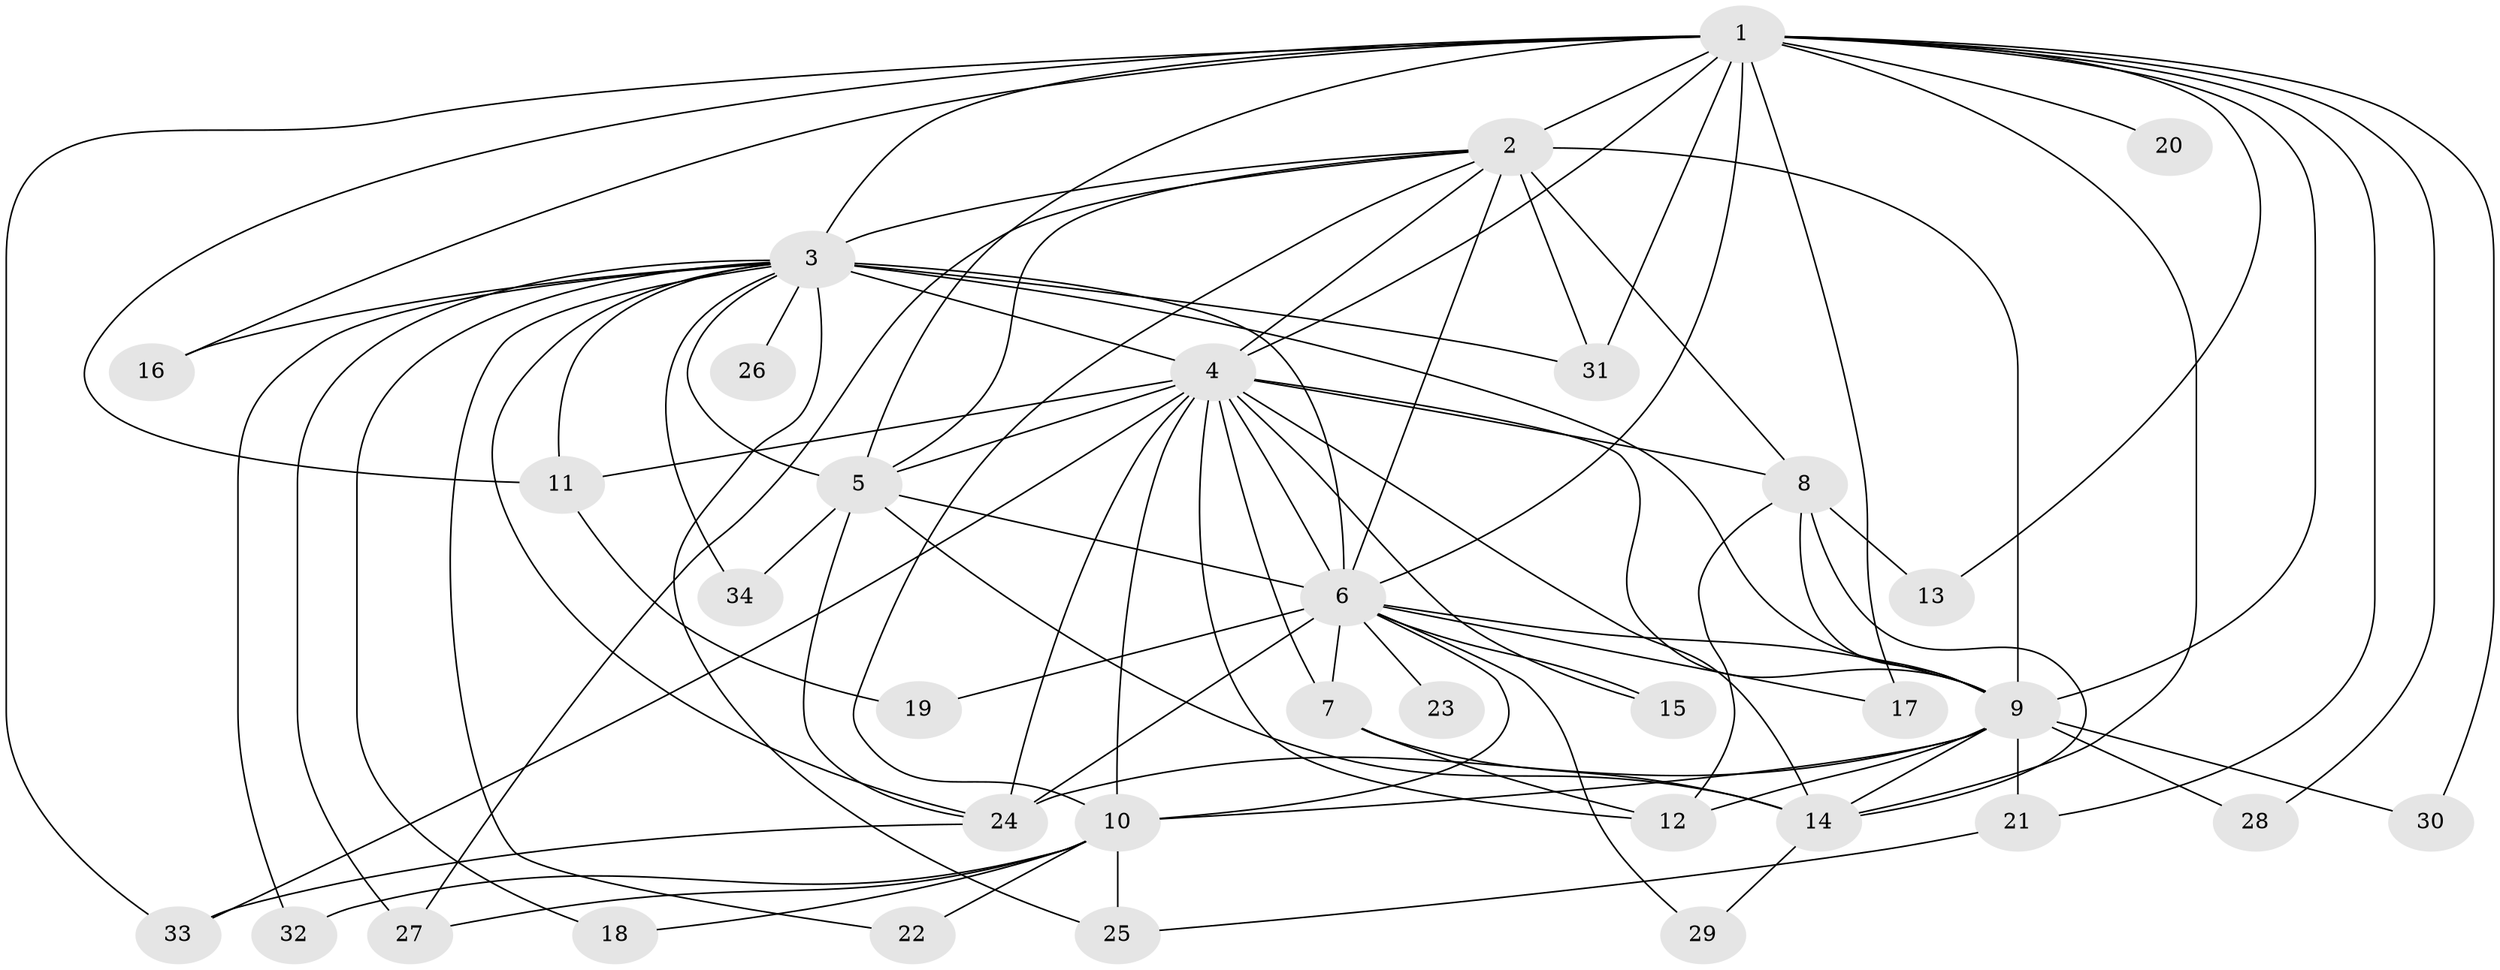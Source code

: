 // original degree distribution, {25: 0.012195121951219513, 10: 0.012195121951219513, 21: 0.024390243902439025, 19: 0.012195121951219513, 13: 0.024390243902439025, 15: 0.012195121951219513, 23: 0.012195121951219513, 30: 0.012195121951219513, 4: 0.08536585365853659, 8: 0.024390243902439025, 3: 0.14634146341463414, 2: 0.5975609756097561, 5: 0.024390243902439025}
// Generated by graph-tools (version 1.1) at 2025/50/03/04/25 22:50:02]
// undirected, 34 vertices, 88 edges
graph export_dot {
  node [color=gray90,style=filled];
  1;
  2;
  3;
  4;
  5;
  6;
  7;
  8;
  9;
  10;
  11;
  12;
  13;
  14;
  15;
  16;
  17;
  18;
  19;
  20;
  21;
  22;
  23;
  24;
  25;
  26;
  27;
  28;
  29;
  30;
  31;
  32;
  33;
  34;
  1 -- 2 [weight=2.0];
  1 -- 3 [weight=3.0];
  1 -- 4 [weight=2.0];
  1 -- 5 [weight=1.0];
  1 -- 6 [weight=2.0];
  1 -- 9 [weight=1.0];
  1 -- 11 [weight=1.0];
  1 -- 13 [weight=2.0];
  1 -- 14 [weight=1.0];
  1 -- 16 [weight=1.0];
  1 -- 17 [weight=1.0];
  1 -- 20 [weight=1.0];
  1 -- 21 [weight=1.0];
  1 -- 28 [weight=1.0];
  1 -- 30 [weight=1.0];
  1 -- 31 [weight=1.0];
  1 -- 33 [weight=1.0];
  2 -- 3 [weight=4.0];
  2 -- 4 [weight=4.0];
  2 -- 5 [weight=2.0];
  2 -- 6 [weight=4.0];
  2 -- 8 [weight=1.0];
  2 -- 9 [weight=13.0];
  2 -- 10 [weight=3.0];
  2 -- 27 [weight=1.0];
  2 -- 31 [weight=1.0];
  3 -- 4 [weight=4.0];
  3 -- 5 [weight=2.0];
  3 -- 6 [weight=4.0];
  3 -- 9 [weight=1.0];
  3 -- 11 [weight=1.0];
  3 -- 16 [weight=2.0];
  3 -- 18 [weight=1.0];
  3 -- 22 [weight=1.0];
  3 -- 24 [weight=1.0];
  3 -- 25 [weight=1.0];
  3 -- 26 [weight=1.0];
  3 -- 27 [weight=2.0];
  3 -- 31 [weight=1.0];
  3 -- 32 [weight=1.0];
  3 -- 34 [weight=1.0];
  4 -- 5 [weight=2.0];
  4 -- 6 [weight=4.0];
  4 -- 7 [weight=2.0];
  4 -- 8 [weight=2.0];
  4 -- 9 [weight=1.0];
  4 -- 10 [weight=2.0];
  4 -- 11 [weight=1.0];
  4 -- 12 [weight=1.0];
  4 -- 14 [weight=1.0];
  4 -- 15 [weight=2.0];
  4 -- 24 [weight=6.0];
  4 -- 33 [weight=2.0];
  5 -- 6 [weight=3.0];
  5 -- 14 [weight=1.0];
  5 -- 24 [weight=1.0];
  5 -- 34 [weight=1.0];
  6 -- 7 [weight=3.0];
  6 -- 9 [weight=3.0];
  6 -- 10 [weight=2.0];
  6 -- 15 [weight=1.0];
  6 -- 17 [weight=1.0];
  6 -- 19 [weight=1.0];
  6 -- 23 [weight=1.0];
  6 -- 24 [weight=1.0];
  6 -- 29 [weight=1.0];
  7 -- 12 [weight=2.0];
  7 -- 14 [weight=1.0];
  8 -- 9 [weight=1.0];
  8 -- 12 [weight=1.0];
  8 -- 13 [weight=2.0];
  8 -- 14 [weight=1.0];
  9 -- 10 [weight=2.0];
  9 -- 12 [weight=1.0];
  9 -- 14 [weight=1.0];
  9 -- 21 [weight=1.0];
  9 -- 24 [weight=1.0];
  9 -- 28 [weight=1.0];
  9 -- 30 [weight=1.0];
  10 -- 18 [weight=1.0];
  10 -- 22 [weight=1.0];
  10 -- 25 [weight=1.0];
  10 -- 27 [weight=1.0];
  10 -- 32 [weight=1.0];
  11 -- 19 [weight=1.0];
  14 -- 29 [weight=1.0];
  21 -- 25 [weight=1.0];
  24 -- 33 [weight=1.0];
}
